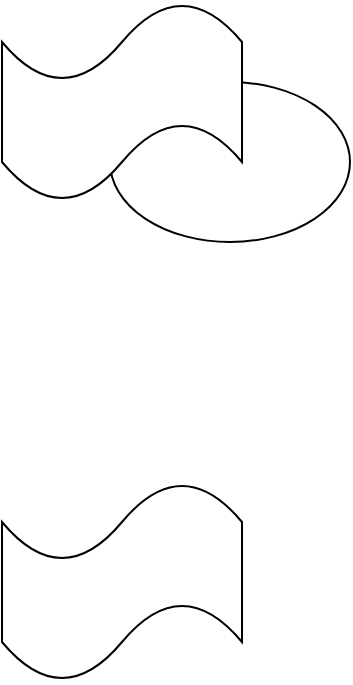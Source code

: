 <mxfile version="24.0.4" type="github">
  <diagram name="第 1 页" id="-ZC52k0B7CUsVisl_JGY">
    <mxGraphModel dx="1008" dy="592" grid="1" gridSize="10" guides="1" tooltips="1" connect="1" arrows="1" fold="1" page="1" pageScale="1" pageWidth="827" pageHeight="1169" math="0" shadow="0">
      <root>
        <mxCell id="0" />
        <mxCell id="1" parent="0" />
        <mxCell id="rNCMs6gxjvs5mY5rEHhG-1" value="" style="ellipse;whiteSpace=wrap;html=1;" vertex="1" parent="1">
          <mxGeometry x="294" y="230" width="120" height="80" as="geometry" />
        </mxCell>
        <mxCell id="rNCMs6gxjvs5mY5rEHhG-2" value="" style="shape=tape;whiteSpace=wrap;html=1;" vertex="1" parent="1">
          <mxGeometry x="240" y="430" width="120" height="100" as="geometry" />
        </mxCell>
        <mxCell id="rNCMs6gxjvs5mY5rEHhG-3" value="" style="shape=tape;whiteSpace=wrap;html=1;" vertex="1" parent="1">
          <mxGeometry x="240" y="190" width="120" height="100" as="geometry" />
        </mxCell>
      </root>
    </mxGraphModel>
  </diagram>
</mxfile>
